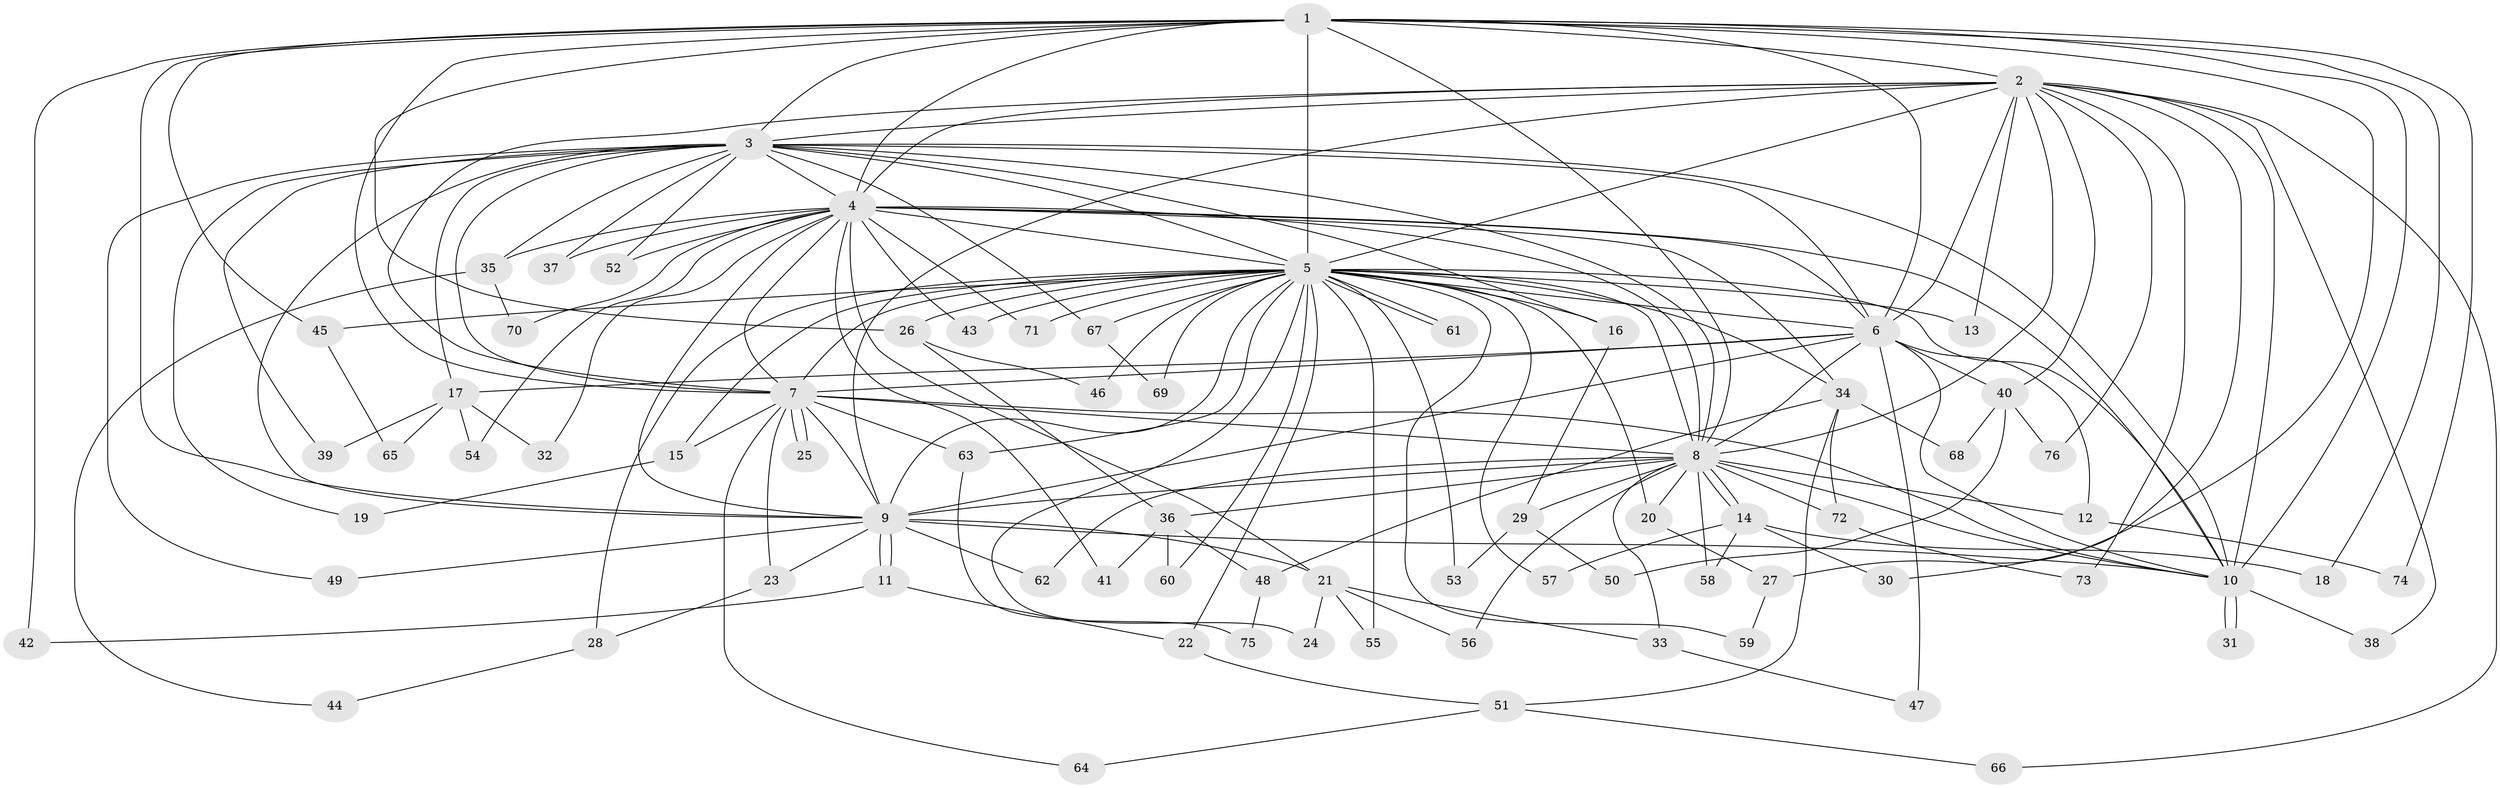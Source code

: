 // coarse degree distribution, {14: 0.03333333333333333, 15: 0.03333333333333333, 2: 0.36666666666666664, 1: 0.26666666666666666, 3: 0.23333333333333334, 11: 0.03333333333333333, 13: 0.03333333333333333}
// Generated by graph-tools (version 1.1) at 2025/47/03/04/25 21:47:54]
// undirected, 76 vertices, 177 edges
graph export_dot {
graph [start="1"]
  node [color=gray90,style=filled];
  1;
  2;
  3;
  4;
  5;
  6;
  7;
  8;
  9;
  10;
  11;
  12;
  13;
  14;
  15;
  16;
  17;
  18;
  19;
  20;
  21;
  22;
  23;
  24;
  25;
  26;
  27;
  28;
  29;
  30;
  31;
  32;
  33;
  34;
  35;
  36;
  37;
  38;
  39;
  40;
  41;
  42;
  43;
  44;
  45;
  46;
  47;
  48;
  49;
  50;
  51;
  52;
  53;
  54;
  55;
  56;
  57;
  58;
  59;
  60;
  61;
  62;
  63;
  64;
  65;
  66;
  67;
  68;
  69;
  70;
  71;
  72;
  73;
  74;
  75;
  76;
  1 -- 2;
  1 -- 3;
  1 -- 4;
  1 -- 5;
  1 -- 6;
  1 -- 7;
  1 -- 8;
  1 -- 9;
  1 -- 10;
  1 -- 18;
  1 -- 26;
  1 -- 27;
  1 -- 42;
  1 -- 45;
  1 -- 74;
  2 -- 3;
  2 -- 4;
  2 -- 5;
  2 -- 6;
  2 -- 7;
  2 -- 8;
  2 -- 9;
  2 -- 10;
  2 -- 13;
  2 -- 30;
  2 -- 38;
  2 -- 40;
  2 -- 66;
  2 -- 73;
  2 -- 76;
  3 -- 4;
  3 -- 5;
  3 -- 6;
  3 -- 7;
  3 -- 8;
  3 -- 9;
  3 -- 10;
  3 -- 16;
  3 -- 17;
  3 -- 19;
  3 -- 35;
  3 -- 37;
  3 -- 39;
  3 -- 49;
  3 -- 52;
  3 -- 67;
  4 -- 5;
  4 -- 6;
  4 -- 7;
  4 -- 8;
  4 -- 9;
  4 -- 10;
  4 -- 21;
  4 -- 32;
  4 -- 34;
  4 -- 35;
  4 -- 37;
  4 -- 41;
  4 -- 43;
  4 -- 52;
  4 -- 54;
  4 -- 70;
  4 -- 71;
  5 -- 6;
  5 -- 7;
  5 -- 8;
  5 -- 9;
  5 -- 10;
  5 -- 13;
  5 -- 15;
  5 -- 16;
  5 -- 20;
  5 -- 22;
  5 -- 24;
  5 -- 26;
  5 -- 28;
  5 -- 34;
  5 -- 43;
  5 -- 45;
  5 -- 46;
  5 -- 53;
  5 -- 55;
  5 -- 57;
  5 -- 59;
  5 -- 60;
  5 -- 61;
  5 -- 61;
  5 -- 63;
  5 -- 67;
  5 -- 69;
  5 -- 71;
  6 -- 7;
  6 -- 8;
  6 -- 9;
  6 -- 10;
  6 -- 12;
  6 -- 17;
  6 -- 40;
  6 -- 47;
  7 -- 8;
  7 -- 9;
  7 -- 10;
  7 -- 15;
  7 -- 23;
  7 -- 25;
  7 -- 25;
  7 -- 63;
  7 -- 64;
  8 -- 9;
  8 -- 10;
  8 -- 12;
  8 -- 14;
  8 -- 14;
  8 -- 20;
  8 -- 29;
  8 -- 33;
  8 -- 36;
  8 -- 56;
  8 -- 58;
  8 -- 62;
  8 -- 72;
  9 -- 10;
  9 -- 11;
  9 -- 11;
  9 -- 21;
  9 -- 23;
  9 -- 49;
  9 -- 62;
  10 -- 31;
  10 -- 31;
  10 -- 38;
  11 -- 22;
  11 -- 42;
  12 -- 74;
  14 -- 18;
  14 -- 30;
  14 -- 57;
  14 -- 58;
  15 -- 19;
  16 -- 29;
  17 -- 32;
  17 -- 39;
  17 -- 54;
  17 -- 65;
  20 -- 27;
  21 -- 24;
  21 -- 33;
  21 -- 55;
  21 -- 56;
  22 -- 51;
  23 -- 28;
  26 -- 36;
  26 -- 46;
  27 -- 59;
  28 -- 44;
  29 -- 50;
  29 -- 53;
  33 -- 47;
  34 -- 48;
  34 -- 51;
  34 -- 68;
  34 -- 72;
  35 -- 44;
  35 -- 70;
  36 -- 41;
  36 -- 48;
  36 -- 60;
  40 -- 50;
  40 -- 68;
  40 -- 76;
  45 -- 65;
  48 -- 75;
  51 -- 64;
  51 -- 66;
  63 -- 75;
  67 -- 69;
  72 -- 73;
}
